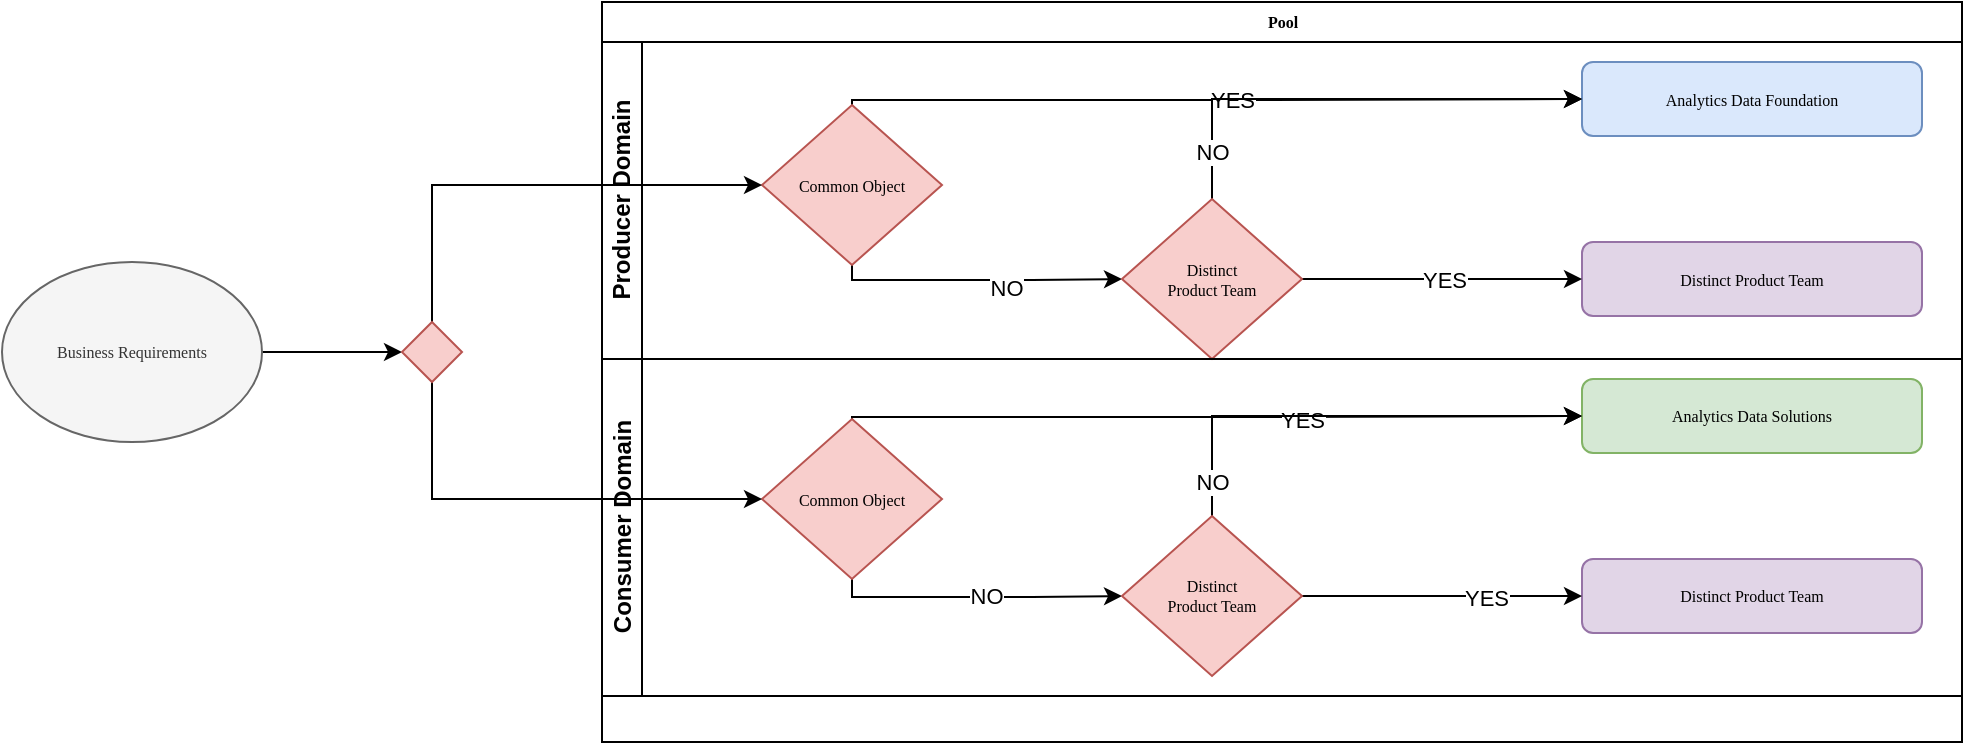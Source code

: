 <mxfile version="21.6.2" type="github">
  <diagram name="Page-1" id="c7488fd3-1785-93aa-aadb-54a6760d102a">
    <mxGraphModel dx="1901" dy="1079" grid="1" gridSize="10" guides="1" tooltips="1" connect="1" arrows="1" fold="1" page="1" pageScale="1" pageWidth="1100" pageHeight="850" background="none" math="0" shadow="0">
      <root>
        <mxCell id="0" />
        <mxCell id="1" parent="0" />
        <mxCell id="2b4e8129b02d487f-1" value="Pool" style="swimlane;html=1;childLayout=stackLayout;horizontal=1;startSize=20;horizontalStack=0;rounded=0;shadow=0;labelBackgroundColor=none;strokeWidth=1;fontFamily=Verdana;fontSize=8;align=center;" parent="1" vertex="1">
          <mxGeometry x="340" y="70" width="680" height="370" as="geometry" />
        </mxCell>
        <mxCell id="2b4e8129b02d487f-2" value="Producer Domain" style="swimlane;html=1;startSize=20;horizontal=0;" parent="2b4e8129b02d487f-1" vertex="1">
          <mxGeometry y="20" width="680" height="158.5" as="geometry" />
        </mxCell>
        <mxCell id="2b4e8129b02d487f-6" value="Analytics Data Foundation" style="rounded=1;whiteSpace=wrap;html=1;shadow=0;labelBackgroundColor=none;strokeWidth=1;fontFamily=Verdana;fontSize=8;align=center;fillColor=#dae8fc;strokeColor=#6c8ebf;" parent="2b4e8129b02d487f-2" vertex="1">
          <mxGeometry x="490" y="10" width="170" height="37" as="geometry" />
        </mxCell>
        <mxCell id="4Af8fCJvCM1kXZFT_8PY-9" style="edgeStyle=orthogonalEdgeStyle;rounded=0;orthogonalLoop=1;jettySize=auto;html=1;exitX=0.5;exitY=0;exitDx=0;exitDy=0;exitPerimeter=0;entryX=0;entryY=0.5;entryDx=0;entryDy=0;" edge="1" parent="2b4e8129b02d487f-2" source="4Af8fCJvCM1kXZFT_8PY-4" target="2b4e8129b02d487f-6">
          <mxGeometry relative="1" as="geometry">
            <Array as="points">
              <mxPoint x="125" y="29" />
              <mxPoint x="330" y="29" />
            </Array>
          </mxGeometry>
        </mxCell>
        <mxCell id="4Af8fCJvCM1kXZFT_8PY-10" value="YES" style="edgeLabel;html=1;align=center;verticalAlign=middle;resizable=0;points=[];" vertex="1" connectable="0" parent="4Af8fCJvCM1kXZFT_8PY-9">
          <mxGeometry x="0.044" relative="1" as="geometry">
            <mxPoint as="offset" />
          </mxGeometry>
        </mxCell>
        <mxCell id="4Af8fCJvCM1kXZFT_8PY-22" style="edgeStyle=orthogonalEdgeStyle;rounded=0;orthogonalLoop=1;jettySize=auto;html=1;exitX=0.5;exitY=1;exitDx=0;exitDy=0;exitPerimeter=0;entryX=0;entryY=0.5;entryDx=0;entryDy=0;entryPerimeter=0;" edge="1" parent="2b4e8129b02d487f-2" source="4Af8fCJvCM1kXZFT_8PY-4" target="4Af8fCJvCM1kXZFT_8PY-21">
          <mxGeometry relative="1" as="geometry">
            <Array as="points">
              <mxPoint x="125" y="119" />
              <mxPoint x="215" y="119" />
            </Array>
          </mxGeometry>
        </mxCell>
        <mxCell id="4Af8fCJvCM1kXZFT_8PY-23" value="NO" style="edgeLabel;html=1;align=center;verticalAlign=middle;resizable=0;points=[];" vertex="1" connectable="0" parent="4Af8fCJvCM1kXZFT_8PY-22">
          <mxGeometry x="0.185" y="-4" relative="1" as="geometry">
            <mxPoint as="offset" />
          </mxGeometry>
        </mxCell>
        <mxCell id="4Af8fCJvCM1kXZFT_8PY-4" value="Common Object" style="strokeWidth=1;html=1;shape=mxgraph.flowchart.decision;whiteSpace=wrap;rounded=1;shadow=0;labelBackgroundColor=none;fontFamily=Verdana;fontSize=8;align=center;fillColor=#f8cecc;strokeColor=#b85450;" vertex="1" parent="2b4e8129b02d487f-2">
          <mxGeometry x="80" y="31.5" width="90" height="80" as="geometry" />
        </mxCell>
        <mxCell id="4Af8fCJvCM1kXZFT_8PY-7" value="Distinct Product Team" style="rounded=1;whiteSpace=wrap;html=1;shadow=0;labelBackgroundColor=none;strokeWidth=1;fontFamily=Verdana;fontSize=8;align=center;fillColor=#e1d5e7;strokeColor=#9673a6;" vertex="1" parent="2b4e8129b02d487f-2">
          <mxGeometry x="490" y="100" width="170" height="37" as="geometry" />
        </mxCell>
        <mxCell id="4Af8fCJvCM1kXZFT_8PY-25" style="edgeStyle=orthogonalEdgeStyle;rounded=0;orthogonalLoop=1;jettySize=auto;html=1;exitX=1;exitY=0.5;exitDx=0;exitDy=0;exitPerimeter=0;entryX=0;entryY=0.5;entryDx=0;entryDy=0;" edge="1" parent="2b4e8129b02d487f-2" source="4Af8fCJvCM1kXZFT_8PY-21" target="4Af8fCJvCM1kXZFT_8PY-7">
          <mxGeometry relative="1" as="geometry" />
        </mxCell>
        <mxCell id="4Af8fCJvCM1kXZFT_8PY-26" value="YES" style="edgeLabel;html=1;align=center;verticalAlign=middle;resizable=0;points=[];" vertex="1" connectable="0" parent="4Af8fCJvCM1kXZFT_8PY-25">
          <mxGeometry x="0.006" y="1" relative="1" as="geometry">
            <mxPoint y="1" as="offset" />
          </mxGeometry>
        </mxCell>
        <mxCell id="4Af8fCJvCM1kXZFT_8PY-27" style="edgeStyle=orthogonalEdgeStyle;rounded=0;orthogonalLoop=1;jettySize=auto;html=1;exitX=0.5;exitY=0;exitDx=0;exitDy=0;exitPerimeter=0;entryX=0;entryY=0.5;entryDx=0;entryDy=0;" edge="1" parent="2b4e8129b02d487f-2" source="4Af8fCJvCM1kXZFT_8PY-21" target="2b4e8129b02d487f-6">
          <mxGeometry relative="1" as="geometry" />
        </mxCell>
        <mxCell id="4Af8fCJvCM1kXZFT_8PY-28" value="NO" style="edgeLabel;html=1;align=center;verticalAlign=middle;resizable=0;points=[];" vertex="1" connectable="0" parent="4Af8fCJvCM1kXZFT_8PY-27">
          <mxGeometry x="-0.8" relative="1" as="geometry">
            <mxPoint as="offset" />
          </mxGeometry>
        </mxCell>
        <mxCell id="4Af8fCJvCM1kXZFT_8PY-21" value="Distinct &lt;br&gt;Product Team" style="strokeWidth=1;html=1;shape=mxgraph.flowchart.decision;whiteSpace=wrap;rounded=1;shadow=0;labelBackgroundColor=none;fontFamily=Verdana;fontSize=8;align=center;fillColor=#f8cecc;strokeColor=#b85450;" vertex="1" parent="2b4e8129b02d487f-2">
          <mxGeometry x="260" y="78.5" width="90" height="80" as="geometry" />
        </mxCell>
        <mxCell id="2b4e8129b02d487f-3" value="Consumer Domain" style="swimlane;html=1;startSize=20;horizontal=0;" parent="2b4e8129b02d487f-1" vertex="1">
          <mxGeometry y="178.5" width="680" height="168.5" as="geometry" />
        </mxCell>
        <mxCell id="4Af8fCJvCM1kXZFT_8PY-5" value="Analytics Data Solutions" style="rounded=1;whiteSpace=wrap;html=1;shadow=0;labelBackgroundColor=none;strokeWidth=1;fontFamily=Verdana;fontSize=8;align=center;fillColor=#d5e8d4;strokeColor=#82b366;" vertex="1" parent="2b4e8129b02d487f-3">
          <mxGeometry x="490" y="10" width="170" height="37" as="geometry" />
        </mxCell>
        <mxCell id="4Af8fCJvCM1kXZFT_8PY-11" style="edgeStyle=orthogonalEdgeStyle;rounded=0;orthogonalLoop=1;jettySize=auto;html=1;exitX=0.5;exitY=0;exitDx=0;exitDy=0;exitPerimeter=0;entryX=0;entryY=0.5;entryDx=0;entryDy=0;" edge="1" parent="2b4e8129b02d487f-3" source="4Af8fCJvCM1kXZFT_8PY-6" target="4Af8fCJvCM1kXZFT_8PY-5">
          <mxGeometry relative="1" as="geometry">
            <Array as="points">
              <mxPoint x="125" y="29" />
              <mxPoint x="330" y="29" />
            </Array>
          </mxGeometry>
        </mxCell>
        <mxCell id="4Af8fCJvCM1kXZFT_8PY-12" value="YES" style="edgeLabel;html=1;align=center;verticalAlign=middle;resizable=0;points=[];" vertex="1" connectable="0" parent="4Af8fCJvCM1kXZFT_8PY-11">
          <mxGeometry x="0.232" y="-1" relative="1" as="geometry">
            <mxPoint as="offset" />
          </mxGeometry>
        </mxCell>
        <mxCell id="4Af8fCJvCM1kXZFT_8PY-19" style="edgeStyle=orthogonalEdgeStyle;rounded=0;orthogonalLoop=1;jettySize=auto;html=1;exitX=0.5;exitY=1;exitDx=0;exitDy=0;exitPerimeter=0;entryX=0;entryY=0.5;entryDx=0;entryDy=0;entryPerimeter=0;" edge="1" parent="2b4e8129b02d487f-3" source="4Af8fCJvCM1kXZFT_8PY-6" target="4Af8fCJvCM1kXZFT_8PY-13">
          <mxGeometry relative="1" as="geometry">
            <Array as="points">
              <mxPoint x="125" y="119" />
              <mxPoint x="215" y="119" />
            </Array>
          </mxGeometry>
        </mxCell>
        <mxCell id="4Af8fCJvCM1kXZFT_8PY-20" value="NO" style="edgeLabel;html=1;align=center;verticalAlign=middle;resizable=0;points=[];" vertex="1" connectable="0" parent="4Af8fCJvCM1kXZFT_8PY-19">
          <mxGeometry x="0.057" y="1" relative="1" as="geometry">
            <mxPoint as="offset" />
          </mxGeometry>
        </mxCell>
        <mxCell id="4Af8fCJvCM1kXZFT_8PY-6" value="Common Object" style="strokeWidth=1;html=1;shape=mxgraph.flowchart.decision;whiteSpace=wrap;rounded=1;shadow=0;labelBackgroundColor=none;fontFamily=Verdana;fontSize=8;align=center;fillColor=#f8cecc;strokeColor=#b85450;" vertex="1" parent="2b4e8129b02d487f-3">
          <mxGeometry x="80" y="30" width="90" height="80" as="geometry" />
        </mxCell>
        <mxCell id="4Af8fCJvCM1kXZFT_8PY-8" value="Distinct Product Team" style="rounded=1;whiteSpace=wrap;html=1;shadow=0;labelBackgroundColor=none;strokeWidth=1;fontFamily=Verdana;fontSize=8;align=center;fillColor=#e1d5e7;strokeColor=#9673a6;" vertex="1" parent="2b4e8129b02d487f-3">
          <mxGeometry x="490" y="100" width="170" height="37" as="geometry" />
        </mxCell>
        <mxCell id="4Af8fCJvCM1kXZFT_8PY-15" style="edgeStyle=orthogonalEdgeStyle;rounded=0;orthogonalLoop=1;jettySize=auto;html=1;exitX=0.5;exitY=0;exitDx=0;exitDy=0;exitPerimeter=0;entryX=0;entryY=0.5;entryDx=0;entryDy=0;" edge="1" parent="2b4e8129b02d487f-3" source="4Af8fCJvCM1kXZFT_8PY-13" target="4Af8fCJvCM1kXZFT_8PY-5">
          <mxGeometry relative="1" as="geometry" />
        </mxCell>
        <mxCell id="4Af8fCJvCM1kXZFT_8PY-16" value="NO" style="edgeLabel;html=1;align=center;verticalAlign=middle;resizable=0;points=[];" vertex="1" connectable="0" parent="4Af8fCJvCM1kXZFT_8PY-15">
          <mxGeometry x="-0.853" relative="1" as="geometry">
            <mxPoint as="offset" />
          </mxGeometry>
        </mxCell>
        <mxCell id="4Af8fCJvCM1kXZFT_8PY-17" style="edgeStyle=orthogonalEdgeStyle;rounded=0;orthogonalLoop=1;jettySize=auto;html=1;exitX=1;exitY=0.5;exitDx=0;exitDy=0;exitPerimeter=0;entryX=0;entryY=0.5;entryDx=0;entryDy=0;" edge="1" parent="2b4e8129b02d487f-3" source="4Af8fCJvCM1kXZFT_8PY-13" target="4Af8fCJvCM1kXZFT_8PY-8">
          <mxGeometry relative="1" as="geometry" />
        </mxCell>
        <mxCell id="4Af8fCJvCM1kXZFT_8PY-18" value="YES" style="edgeLabel;html=1;align=center;verticalAlign=middle;resizable=0;points=[];" vertex="1" connectable="0" parent="4Af8fCJvCM1kXZFT_8PY-17">
          <mxGeometry x="0.306" relative="1" as="geometry">
            <mxPoint y="1" as="offset" />
          </mxGeometry>
        </mxCell>
        <mxCell id="4Af8fCJvCM1kXZFT_8PY-13" value="Distinct &lt;br&gt;Product Team" style="strokeWidth=1;html=1;shape=mxgraph.flowchart.decision;whiteSpace=wrap;rounded=1;shadow=0;labelBackgroundColor=none;fontFamily=Verdana;fontSize=8;align=center;fillColor=#f8cecc;strokeColor=#b85450;" vertex="1" parent="2b4e8129b02d487f-3">
          <mxGeometry x="260" y="78.5" width="90" height="80" as="geometry" />
        </mxCell>
        <mxCell id="4Af8fCJvCM1kXZFT_8PY-3" style="edgeStyle=orthogonalEdgeStyle;rounded=0;orthogonalLoop=1;jettySize=auto;html=1;exitX=1;exitY=0.5;exitDx=0;exitDy=0;" edge="1" parent="1" source="2b4e8129b02d487f-5" target="4Af8fCJvCM1kXZFT_8PY-2">
          <mxGeometry relative="1" as="geometry" />
        </mxCell>
        <mxCell id="2b4e8129b02d487f-5" value="Business Requirements" style="ellipse;whiteSpace=wrap;html=1;rounded=0;shadow=0;labelBackgroundColor=none;strokeWidth=1;fontFamily=Verdana;fontSize=8;align=center;fillColor=#f5f5f5;fontColor=#333333;strokeColor=#666666;" parent="1" vertex="1">
          <mxGeometry x="40" y="200" width="130" height="90" as="geometry" />
        </mxCell>
        <mxCell id="4Af8fCJvCM1kXZFT_8PY-30" style="edgeStyle=orthogonalEdgeStyle;rounded=0;orthogonalLoop=1;jettySize=auto;html=1;exitX=0.5;exitY=0;exitDx=0;exitDy=0;exitPerimeter=0;entryX=0;entryY=0.5;entryDx=0;entryDy=0;entryPerimeter=0;" edge="1" parent="1" source="4Af8fCJvCM1kXZFT_8PY-2" target="4Af8fCJvCM1kXZFT_8PY-4">
          <mxGeometry relative="1" as="geometry" />
        </mxCell>
        <mxCell id="4Af8fCJvCM1kXZFT_8PY-31" style="edgeStyle=orthogonalEdgeStyle;rounded=0;orthogonalLoop=1;jettySize=auto;html=1;exitX=0.5;exitY=1;exitDx=0;exitDy=0;exitPerimeter=0;entryX=0;entryY=0.5;entryDx=0;entryDy=0;entryPerimeter=0;" edge="1" parent="1" source="4Af8fCJvCM1kXZFT_8PY-2" target="4Af8fCJvCM1kXZFT_8PY-6">
          <mxGeometry relative="1" as="geometry" />
        </mxCell>
        <mxCell id="4Af8fCJvCM1kXZFT_8PY-2" value="" style="strokeWidth=1;html=1;shape=mxgraph.flowchart.decision;whiteSpace=wrap;rounded=1;shadow=0;labelBackgroundColor=none;fontFamily=Verdana;fontSize=8;align=center;fillColor=#f8cecc;strokeColor=#b85450;" vertex="1" parent="1">
          <mxGeometry x="240" y="230.0" width="30" height="30" as="geometry" />
        </mxCell>
      </root>
    </mxGraphModel>
  </diagram>
</mxfile>
